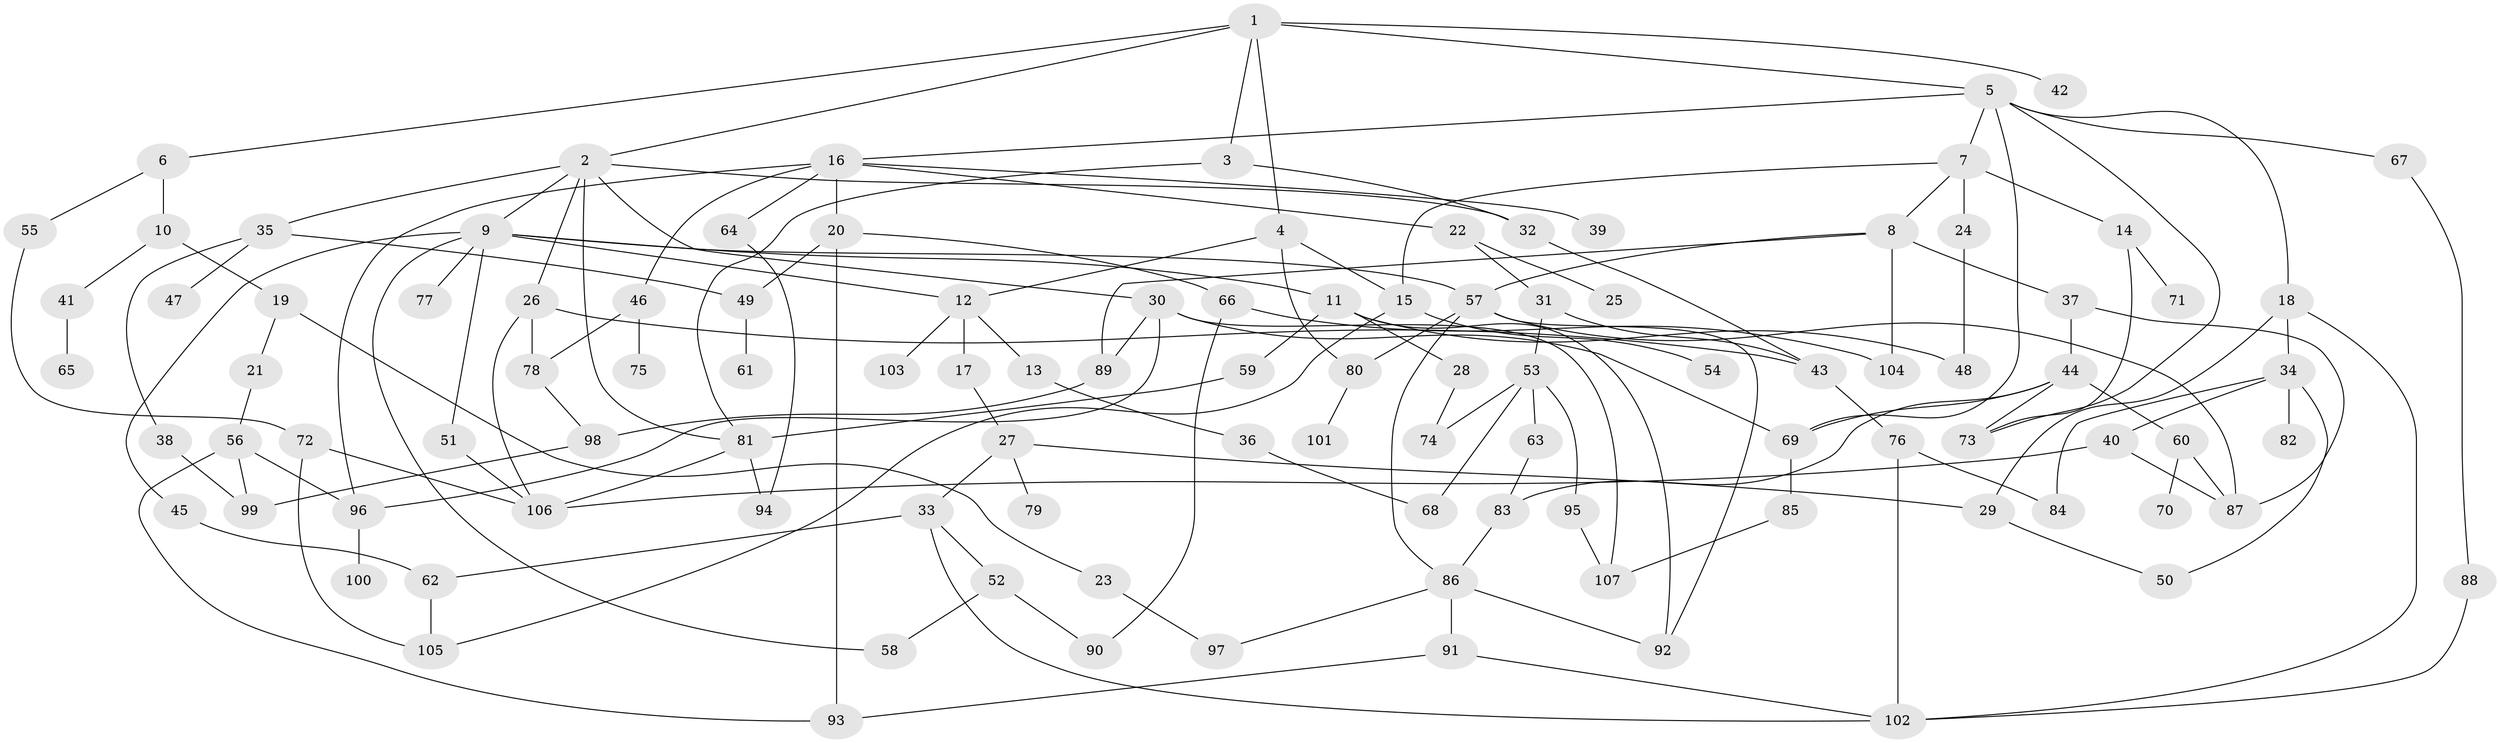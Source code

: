 // coarse degree distribution, {4: 0.12, 11: 0.013333333333333334, 7: 0.04, 3: 0.29333333333333333, 5: 0.12, 9: 0.013333333333333334, 2: 0.21333333333333335, 6: 0.02666666666666667, 1: 0.16}
// Generated by graph-tools (version 1.1) at 2025/48/03/04/25 22:48:46]
// undirected, 107 vertices, 160 edges
graph export_dot {
  node [color=gray90,style=filled];
  1;
  2;
  3;
  4;
  5;
  6;
  7;
  8;
  9;
  10;
  11;
  12;
  13;
  14;
  15;
  16;
  17;
  18;
  19;
  20;
  21;
  22;
  23;
  24;
  25;
  26;
  27;
  28;
  29;
  30;
  31;
  32;
  33;
  34;
  35;
  36;
  37;
  38;
  39;
  40;
  41;
  42;
  43;
  44;
  45;
  46;
  47;
  48;
  49;
  50;
  51;
  52;
  53;
  54;
  55;
  56;
  57;
  58;
  59;
  60;
  61;
  62;
  63;
  64;
  65;
  66;
  67;
  68;
  69;
  70;
  71;
  72;
  73;
  74;
  75;
  76;
  77;
  78;
  79;
  80;
  81;
  82;
  83;
  84;
  85;
  86;
  87;
  88;
  89;
  90;
  91;
  92;
  93;
  94;
  95;
  96;
  97;
  98;
  99;
  100;
  101;
  102;
  103;
  104;
  105;
  106;
  107;
  1 -- 2;
  1 -- 3;
  1 -- 4;
  1 -- 5;
  1 -- 6;
  1 -- 42;
  2 -- 9;
  2 -- 26;
  2 -- 30;
  2 -- 35;
  2 -- 81;
  2 -- 32;
  3 -- 32;
  3 -- 81;
  4 -- 12;
  4 -- 80;
  4 -- 15;
  5 -- 7;
  5 -- 16;
  5 -- 18;
  5 -- 67;
  5 -- 69;
  5 -- 73;
  6 -- 10;
  6 -- 55;
  7 -- 8;
  7 -- 14;
  7 -- 15;
  7 -- 24;
  8 -- 37;
  8 -- 57;
  8 -- 104;
  8 -- 89;
  9 -- 11;
  9 -- 45;
  9 -- 51;
  9 -- 77;
  9 -- 12;
  9 -- 57;
  9 -- 58;
  10 -- 19;
  10 -- 41;
  11 -- 28;
  11 -- 59;
  11 -- 48;
  11 -- 92;
  12 -- 13;
  12 -- 17;
  12 -- 103;
  13 -- 36;
  14 -- 71;
  14 -- 73;
  15 -- 54;
  15 -- 105;
  16 -- 20;
  16 -- 22;
  16 -- 39;
  16 -- 46;
  16 -- 64;
  16 -- 96;
  17 -- 27;
  18 -- 29;
  18 -- 34;
  18 -- 102;
  19 -- 21;
  19 -- 23;
  20 -- 66;
  20 -- 93;
  20 -- 49;
  21 -- 56;
  22 -- 25;
  22 -- 31;
  23 -- 97;
  24 -- 48;
  26 -- 43;
  26 -- 106;
  26 -- 78;
  27 -- 33;
  27 -- 79;
  27 -- 29;
  28 -- 74;
  29 -- 50;
  30 -- 89;
  30 -- 107;
  30 -- 69;
  30 -- 96;
  31 -- 53;
  31 -- 43;
  32 -- 43;
  33 -- 52;
  33 -- 102;
  33 -- 62;
  34 -- 40;
  34 -- 50;
  34 -- 82;
  34 -- 84;
  35 -- 38;
  35 -- 47;
  35 -- 49;
  36 -- 68;
  37 -- 44;
  37 -- 87;
  38 -- 99;
  40 -- 106;
  40 -- 87;
  41 -- 65;
  43 -- 76;
  44 -- 60;
  44 -- 69;
  44 -- 73;
  44 -- 83;
  45 -- 62;
  46 -- 75;
  46 -- 78;
  49 -- 61;
  51 -- 106;
  52 -- 58;
  52 -- 90;
  53 -- 63;
  53 -- 74;
  53 -- 95;
  53 -- 68;
  55 -- 72;
  56 -- 96;
  56 -- 99;
  56 -- 93;
  57 -- 86;
  57 -- 87;
  57 -- 80;
  57 -- 92;
  59 -- 81;
  60 -- 70;
  60 -- 87;
  62 -- 105;
  63 -- 83;
  64 -- 94;
  66 -- 104;
  66 -- 90;
  67 -- 88;
  69 -- 85;
  72 -- 105;
  72 -- 106;
  76 -- 84;
  76 -- 102;
  78 -- 98;
  80 -- 101;
  81 -- 106;
  81 -- 94;
  83 -- 86;
  85 -- 107;
  86 -- 91;
  86 -- 92;
  86 -- 97;
  88 -- 102;
  89 -- 98;
  91 -- 93;
  91 -- 102;
  95 -- 107;
  96 -- 100;
  98 -- 99;
}
